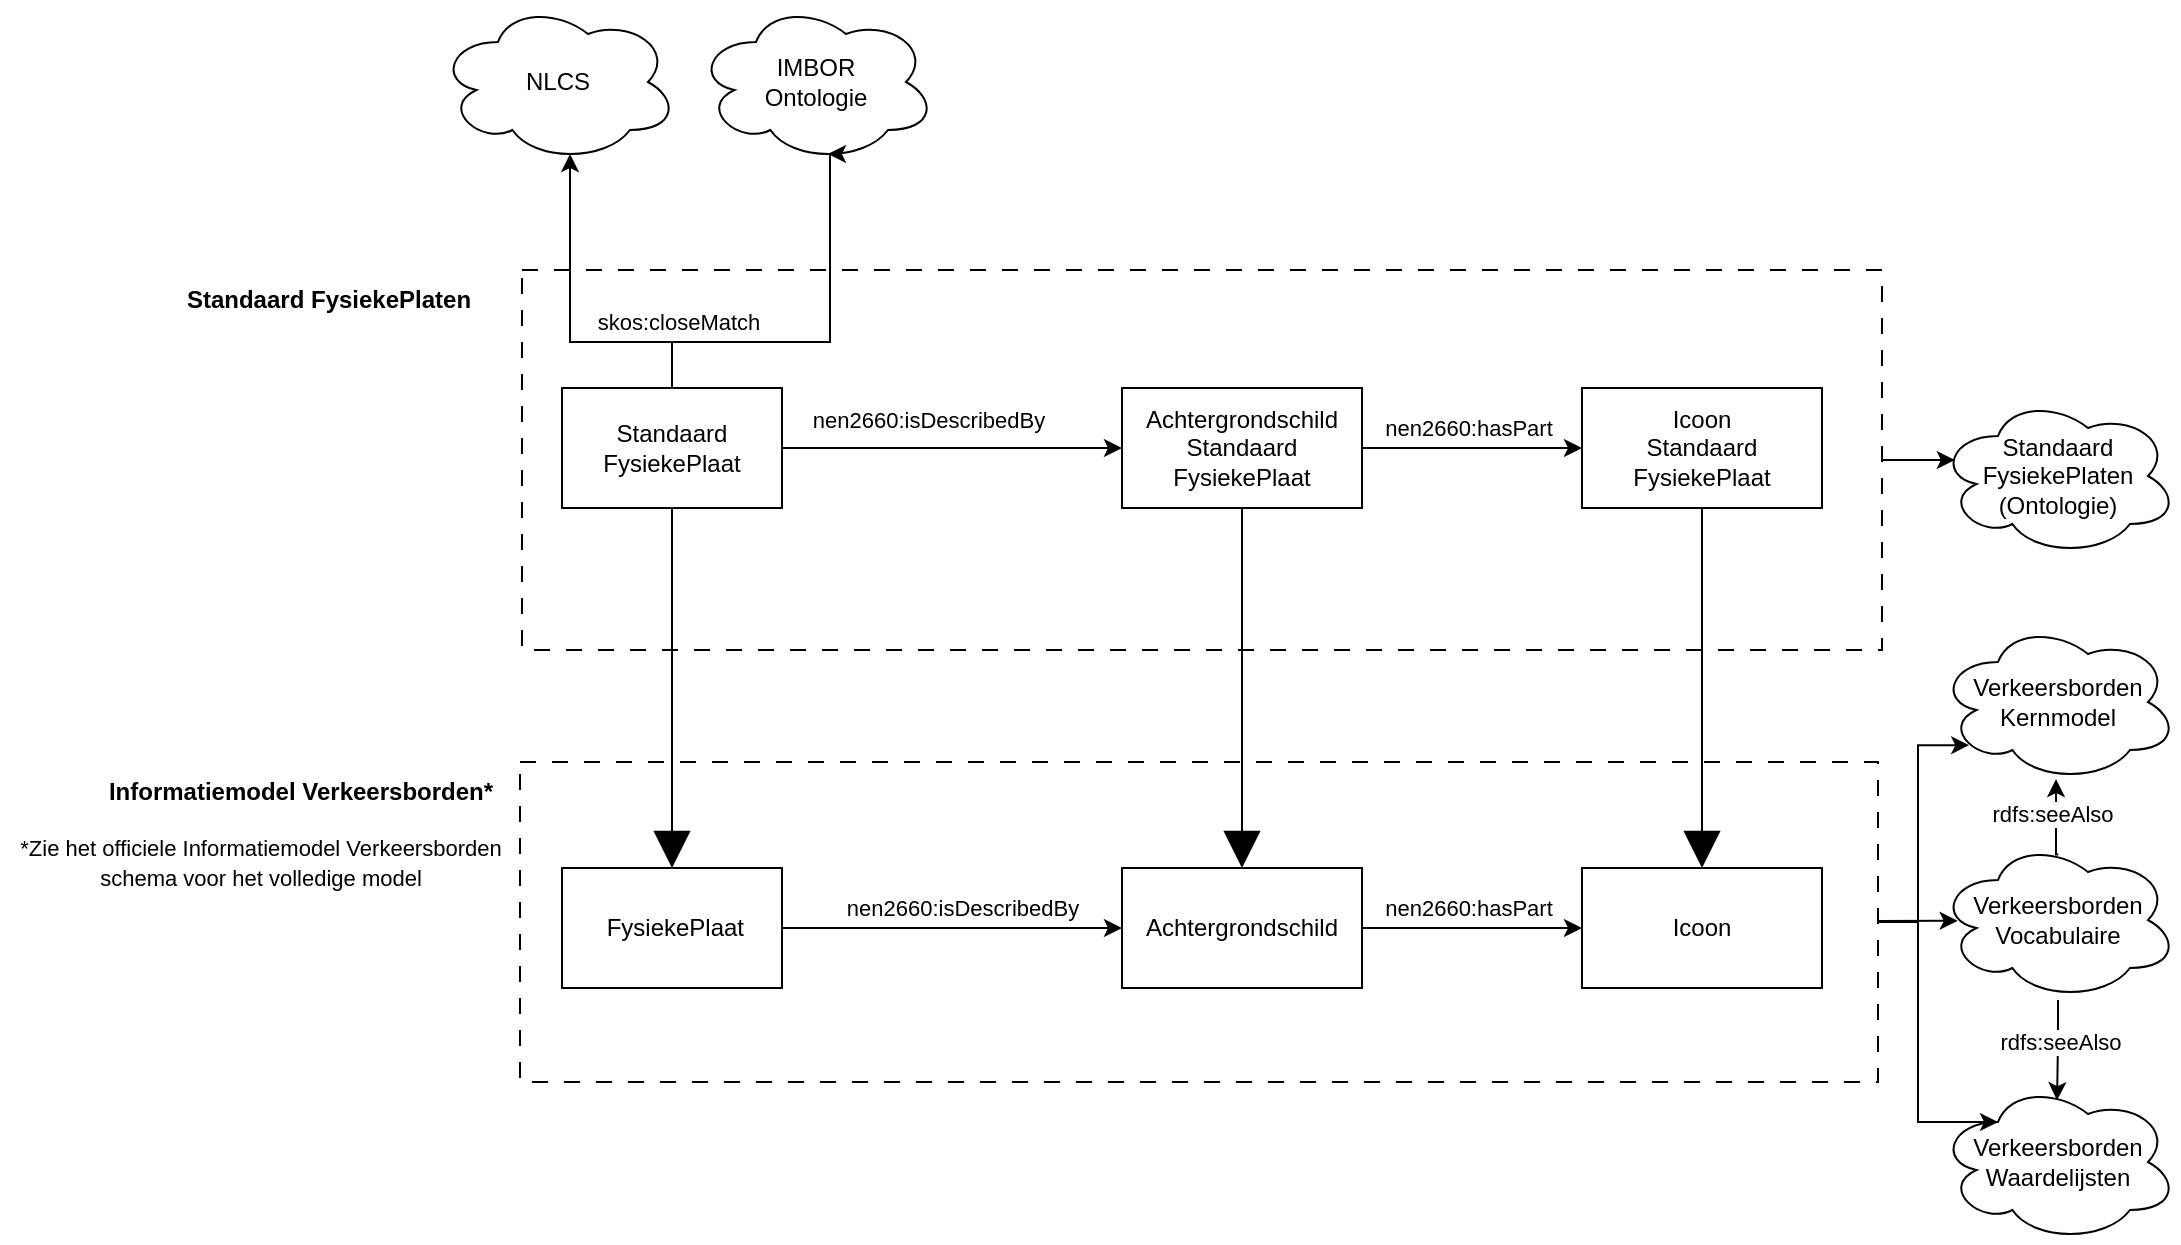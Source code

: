<mxfile version="26.0.10">
  <diagram name="Page-1" id="HdeGhgt8E5nmda2lHKkO">
    <mxGraphModel dx="3774" dy="1106" grid="1" gridSize="10" guides="1" tooltips="1" connect="1" arrows="1" fold="1" page="1" pageScale="1" pageWidth="850" pageHeight="1100" math="0" shadow="0">
      <root>
        <mxCell id="0" />
        <mxCell id="1" parent="0" />
        <mxCell id="YZ6fPwx433-cgclNYjWM-49" value="" style="rounded=0;whiteSpace=wrap;html=1;dashed=1;dashPattern=8 8;fillColor=none;" parent="1" vertex="1">
          <mxGeometry x="-829" y="680" width="679" height="160" as="geometry" />
        </mxCell>
        <mxCell id="YZ6fPwx433-cgclNYjWM-39" value="&lt;div&gt;IMBOR&lt;/div&gt;&lt;div&gt;Ontologie&lt;br&gt;&lt;/div&gt;" style="ellipse;shape=cloud;whiteSpace=wrap;html=1;" parent="1" vertex="1">
          <mxGeometry x="-741" y="300" width="120" height="80" as="geometry" />
        </mxCell>
        <mxCell id="YZ6fPwx433-cgclNYjWM-40" value="&lt;div&gt;NLCS&lt;/div&gt;" style="ellipse;shape=cloud;whiteSpace=wrap;html=1;" parent="1" vertex="1">
          <mxGeometry x="-870" y="300" width="120" height="80" as="geometry" />
        </mxCell>
        <mxCell id="YZ6fPwx433-cgclNYjWM-42" style="edgeStyle=orthogonalEdgeStyle;rounded=0;orthogonalLoop=1;jettySize=auto;html=1;exitX=1;exitY=0.5;exitDx=0;exitDy=0;entryX=0;entryY=0.5;entryDx=0;entryDy=0;" parent="1" source="YZ6fPwx433-cgclNYjWM-44" target="YZ6fPwx433-cgclNYjWM-45" edge="1">
          <mxGeometry relative="1" as="geometry" />
        </mxCell>
        <mxCell id="YZ6fPwx433-cgclNYjWM-43" value="nen2660:hasPart" style="edgeLabel;html=1;align=center;verticalAlign=middle;resizable=0;points=[];" parent="YZ6fPwx433-cgclNYjWM-42" vertex="1" connectable="0">
          <mxGeometry x="-0.252" y="-8" relative="1" as="geometry">
            <mxPoint x="12" y="-18" as="offset" />
          </mxGeometry>
        </mxCell>
        <mxCell id="YZ6fPwx433-cgclNYjWM-44" value="&lt;div&gt;Achtergrondschild&lt;/div&gt;" style="rounded=0;whiteSpace=wrap;html=1;" parent="1" vertex="1">
          <mxGeometry x="-528" y="733" width="120" height="60" as="geometry" />
        </mxCell>
        <mxCell id="YZ6fPwx433-cgclNYjWM-45" value="Icoon" style="rounded=0;whiteSpace=wrap;html=1;" parent="1" vertex="1">
          <mxGeometry x="-298" y="733" width="120" height="60" as="geometry" />
        </mxCell>
        <mxCell id="YZ6fPwx433-cgclNYjWM-46" style="edgeStyle=orthogonalEdgeStyle;rounded=0;orthogonalLoop=1;jettySize=auto;html=1;entryX=0;entryY=0.5;entryDx=0;entryDy=0;" parent="1" source="YZ6fPwx433-cgclNYjWM-48" target="YZ6fPwx433-cgclNYjWM-44" edge="1">
          <mxGeometry relative="1" as="geometry" />
        </mxCell>
        <mxCell id="YZ6fPwx433-cgclNYjWM-47" value="nen2660:isDescribedBy" style="edgeLabel;html=1;align=center;verticalAlign=middle;resizable=0;points=[];" parent="YZ6fPwx433-cgclNYjWM-46" vertex="1" connectable="0">
          <mxGeometry x="-0.419" y="3" relative="1" as="geometry">
            <mxPoint x="40" y="-7" as="offset" />
          </mxGeometry>
        </mxCell>
        <mxCell id="YZ6fPwx433-cgclNYjWM-48" value="&amp;nbsp;FysiekePlaat" style="rounded=0;whiteSpace=wrap;html=1;" parent="1" vertex="1">
          <mxGeometry x="-808" y="733" width="110" height="60" as="geometry" />
        </mxCell>
        <mxCell id="YZ6fPwx433-cgclNYjWM-50" value="&lt;div&gt;&lt;font style=&quot;font-size: 11px;&quot;&gt;*Zie het officiele Informatiemodel Verkeersborden&lt;/font&gt;&lt;/div&gt;&lt;div&gt;&lt;font style=&quot;font-size: 11px;&quot;&gt;schema voor het volledige model&lt;br&gt;&lt;/font&gt;&lt;/div&gt;" style="text;html=1;align=center;verticalAlign=middle;resizable=0;points=[];autosize=1;strokeColor=none;fillColor=none;" parent="1" vertex="1">
          <mxGeometry x="-1089" y="710" width="260" height="40" as="geometry" />
        </mxCell>
        <mxCell id="YZ6fPwx433-cgclNYjWM-51" value="&lt;b&gt;Informatiemodel Verkeersborden*&lt;/b&gt;" style="text;html=1;align=center;verticalAlign=middle;resizable=0;points=[];autosize=1;strokeColor=none;fillColor=none;" parent="1" vertex="1">
          <mxGeometry x="-1049" y="680" width="220" height="30" as="geometry" />
        </mxCell>
        <mxCell id="YZ6fPwx433-cgclNYjWM-52" value="&lt;div&gt;Verkeersborden&lt;/div&gt;&lt;div&gt;Vocabulaire&lt;br&gt;&lt;/div&gt;" style="ellipse;shape=cloud;whiteSpace=wrap;html=1;" parent="1" vertex="1">
          <mxGeometry x="-120" y="719" width="120" height="80" as="geometry" />
        </mxCell>
        <mxCell id="YZ6fPwx433-cgclNYjWM-53" value="&lt;div&gt;Verkeersborden&lt;/div&gt;&lt;div&gt;Kernmodel&lt;br&gt;&lt;/div&gt;" style="ellipse;shape=cloud;whiteSpace=wrap;html=1;" parent="1" vertex="1">
          <mxGeometry x="-120" y="610" width="120" height="80" as="geometry" />
        </mxCell>
        <mxCell id="YZ6fPwx433-cgclNYjWM-58" value="" style="rounded=0;whiteSpace=wrap;html=1;dashed=1;dashPattern=8 8;fillColor=none;" parent="1" vertex="1">
          <mxGeometry x="-828" y="434" width="680" height="190" as="geometry" />
        </mxCell>
        <mxCell id="YZ6fPwx433-cgclNYjWM-59" style="edgeStyle=orthogonalEdgeStyle;rounded=0;orthogonalLoop=1;jettySize=auto;html=1;exitX=1;exitY=0.5;exitDx=0;exitDy=0;entryX=0;entryY=0.5;entryDx=0;entryDy=0;" parent="1" source="YZ6fPwx433-cgclNYjWM-61" target="YZ6fPwx433-cgclNYjWM-62" edge="1">
          <mxGeometry relative="1" as="geometry" />
        </mxCell>
        <mxCell id="YZ6fPwx433-cgclNYjWM-60" value="nen2660:hasPart" style="edgeLabel;html=1;align=center;verticalAlign=middle;resizable=0;points=[];" parent="YZ6fPwx433-cgclNYjWM-59" vertex="1" connectable="0">
          <mxGeometry x="-0.252" y="-8" relative="1" as="geometry">
            <mxPoint x="12" y="-18" as="offset" />
          </mxGeometry>
        </mxCell>
        <mxCell id="YZ6fPwx433-cgclNYjWM-75" style="edgeStyle=orthogonalEdgeStyle;rounded=0;orthogonalLoop=1;jettySize=auto;html=1;exitX=0.5;exitY=1;exitDx=0;exitDy=0;endArrow=block;endFill=1;endSize=16;" parent="1" source="YZ6fPwx433-cgclNYjWM-61" target="YZ6fPwx433-cgclNYjWM-44" edge="1">
          <mxGeometry relative="1" as="geometry" />
        </mxCell>
        <mxCell id="YZ6fPwx433-cgclNYjWM-61" value="&lt;div&gt;Achtergrondschild&lt;/div&gt;&lt;div&gt;Standaard FysiekePlaat&lt;br&gt;&lt;/div&gt;" style="rounded=0;whiteSpace=wrap;html=1;" parent="1" vertex="1">
          <mxGeometry x="-528" y="493" width="120" height="60" as="geometry" />
        </mxCell>
        <mxCell id="YZ6fPwx433-cgclNYjWM-76" style="edgeStyle=orthogonalEdgeStyle;rounded=0;orthogonalLoop=1;jettySize=auto;html=1;exitX=0.5;exitY=1;exitDx=0;exitDy=0;entryX=0.5;entryY=0;entryDx=0;entryDy=0;endArrow=block;endFill=1;endSize=16;" parent="1" source="YZ6fPwx433-cgclNYjWM-62" target="YZ6fPwx433-cgclNYjWM-45" edge="1">
          <mxGeometry relative="1" as="geometry" />
        </mxCell>
        <mxCell id="YZ6fPwx433-cgclNYjWM-62" value="&lt;div&gt;Icoon&lt;/div&gt;&lt;div&gt;Standaard FysiekePlaat&lt;br&gt;&lt;/div&gt;" style="rounded=0;whiteSpace=wrap;html=1;" parent="1" vertex="1">
          <mxGeometry x="-298" y="493" width="120" height="60" as="geometry" />
        </mxCell>
        <mxCell id="YZ6fPwx433-cgclNYjWM-63" style="edgeStyle=orthogonalEdgeStyle;rounded=0;orthogonalLoop=1;jettySize=auto;html=1;entryX=0;entryY=0.5;entryDx=0;entryDy=0;" parent="1" source="YZ6fPwx433-cgclNYjWM-65" target="YZ6fPwx433-cgclNYjWM-61" edge="1">
          <mxGeometry relative="1" as="geometry" />
        </mxCell>
        <mxCell id="YZ6fPwx433-cgclNYjWM-64" value="nen2660:isDescribedBy" style="edgeLabel;html=1;align=center;verticalAlign=middle;resizable=0;points=[];" parent="YZ6fPwx433-cgclNYjWM-63" vertex="1" connectable="0">
          <mxGeometry x="-0.419" y="3" relative="1" as="geometry">
            <mxPoint x="23" y="-11" as="offset" />
          </mxGeometry>
        </mxCell>
        <mxCell id="YZ6fPwx433-cgclNYjWM-74" style="edgeStyle=orthogonalEdgeStyle;rounded=0;orthogonalLoop=1;jettySize=auto;html=1;entryX=0.5;entryY=0;entryDx=0;entryDy=0;endArrow=block;endFill=1;endSize=16;" parent="1" source="YZ6fPwx433-cgclNYjWM-65" target="YZ6fPwx433-cgclNYjWM-48" edge="1">
          <mxGeometry relative="1" as="geometry" />
        </mxCell>
        <mxCell id="YZ6fPwx433-cgclNYjWM-65" value="&lt;div&gt;Standaard&lt;/div&gt;&lt;div&gt;FysiekePlaat&lt;/div&gt;" style="rounded=0;whiteSpace=wrap;html=1;" parent="1" vertex="1">
          <mxGeometry x="-808" y="493" width="110" height="60" as="geometry" />
        </mxCell>
        <mxCell id="YZ6fPwx433-cgclNYjWM-67" value="&lt;b&gt;Standaard FysiekePlaten&lt;br&gt;&lt;/b&gt;" style="text;html=1;align=center;verticalAlign=middle;resizable=0;points=[];autosize=1;strokeColor=none;fillColor=none;" parent="1" vertex="1">
          <mxGeometry x="-1010" y="434" width="170" height="30" as="geometry" />
        </mxCell>
        <mxCell id="YZ6fPwx433-cgclNYjWM-69" value="&lt;div&gt;Standaard FysiekePlaten &lt;br&gt;&lt;/div&gt;&lt;div&gt;(Ontologie)&lt;br&gt;&lt;/div&gt;" style="ellipse;shape=cloud;whiteSpace=wrap;html=1;" parent="1" vertex="1">
          <mxGeometry x="-120" y="497" width="120" height="80" as="geometry" />
        </mxCell>
        <mxCell id="YZ6fPwx433-cgclNYjWM-72" style="edgeStyle=orthogonalEdgeStyle;rounded=0;orthogonalLoop=1;jettySize=auto;html=1;exitX=1;exitY=0.5;exitDx=0;exitDy=0;entryX=0.07;entryY=0.4;entryDx=0;entryDy=0;entryPerimeter=0;" parent="1" source="YZ6fPwx433-cgclNYjWM-58" target="YZ6fPwx433-cgclNYjWM-69" edge="1">
          <mxGeometry relative="1" as="geometry" />
        </mxCell>
        <mxCell id="YZ6fPwx433-cgclNYjWM-77" style="edgeStyle=orthogonalEdgeStyle;rounded=0;orthogonalLoop=1;jettySize=auto;html=1;exitX=0.5;exitY=0;exitDx=0;exitDy=0;entryX=0.55;entryY=0.95;entryDx=0;entryDy=0;entryPerimeter=0;" parent="1" source="YZ6fPwx433-cgclNYjWM-65" target="YZ6fPwx433-cgclNYjWM-40" edge="1">
          <mxGeometry relative="1" as="geometry">
            <Array as="points">
              <mxPoint x="-753" y="470" />
              <mxPoint x="-804" y="470" />
            </Array>
          </mxGeometry>
        </mxCell>
        <mxCell id="YZ6fPwx433-cgclNYjWM-78" style="edgeStyle=orthogonalEdgeStyle;rounded=0;orthogonalLoop=1;jettySize=auto;html=1;entryX=0.55;entryY=0.95;entryDx=0;entryDy=0;entryPerimeter=0;" parent="1" source="YZ6fPwx433-cgclNYjWM-65" target="YZ6fPwx433-cgclNYjWM-39" edge="1">
          <mxGeometry relative="1" as="geometry">
            <Array as="points">
              <mxPoint x="-753" y="470" />
              <mxPoint x="-674" y="470" />
            </Array>
          </mxGeometry>
        </mxCell>
        <mxCell id="YZ6fPwx433-cgclNYjWM-79" value="skos:closeMatch" style="edgeLabel;html=1;align=center;verticalAlign=middle;resizable=0;points=[];" parent="YZ6fPwx433-cgclNYjWM-78" vertex="1" connectable="0">
          <mxGeometry x="-0.574" y="-2" relative="1" as="geometry">
            <mxPoint x="-16" y="-12" as="offset" />
          </mxGeometry>
        </mxCell>
        <mxCell id="YZ6fPwx433-cgclNYjWM-80" value="&lt;div&gt;Verkeersborden&lt;/div&gt;&lt;div&gt;Waardelijsten&lt;br&gt;&lt;/div&gt;" style="ellipse;shape=cloud;whiteSpace=wrap;html=1;" parent="1" vertex="1">
          <mxGeometry x="-120" y="840" width="120" height="80" as="geometry" />
        </mxCell>
        <mxCell id="YZ6fPwx433-cgclNYjWM-87" style="edgeStyle=orthogonalEdgeStyle;rounded=0;orthogonalLoop=1;jettySize=auto;html=1;exitX=1;exitY=0.5;exitDx=0;exitDy=0;entryX=0.13;entryY=0.77;entryDx=0;entryDy=0;entryPerimeter=0;" parent="1" source="YZ6fPwx433-cgclNYjWM-49" target="YZ6fPwx433-cgclNYjWM-53" edge="1">
          <mxGeometry relative="1" as="geometry" />
        </mxCell>
        <mxCell id="YZ6fPwx433-cgclNYjWM-88" style="edgeStyle=orthogonalEdgeStyle;rounded=0;orthogonalLoop=1;jettySize=auto;html=1;entryX=0.25;entryY=0.25;entryDx=0;entryDy=0;entryPerimeter=0;" parent="1" source="YZ6fPwx433-cgclNYjWM-49" target="YZ6fPwx433-cgclNYjWM-80" edge="1">
          <mxGeometry relative="1" as="geometry" />
        </mxCell>
        <mxCell id="YZ6fPwx433-cgclNYjWM-89" style="rounded=0;orthogonalLoop=1;jettySize=auto;html=1;entryX=0.082;entryY=0.505;entryDx=0;entryDy=0;entryPerimeter=0;" parent="1" source="YZ6fPwx433-cgclNYjWM-49" target="YZ6fPwx433-cgclNYjWM-52" edge="1">
          <mxGeometry relative="1" as="geometry" />
        </mxCell>
        <mxCell id="YZ6fPwx433-cgclNYjWM-90" style="edgeStyle=orthogonalEdgeStyle;rounded=0;orthogonalLoop=1;jettySize=auto;html=1;entryX=0.496;entryY=0.114;entryDx=0;entryDy=0;entryPerimeter=0;" parent="1" source="YZ6fPwx433-cgclNYjWM-52" target="YZ6fPwx433-cgclNYjWM-80" edge="1">
          <mxGeometry relative="1" as="geometry" />
        </mxCell>
        <mxCell id="YZ6fPwx433-cgclNYjWM-91" value="rdfs:seeAlso" style="edgeLabel;html=1;align=center;verticalAlign=middle;resizable=0;points=[];" parent="YZ6fPwx433-cgclNYjWM-90" vertex="1" connectable="0">
          <mxGeometry x="-0.193" y="1" relative="1" as="geometry">
            <mxPoint x="1" y="-1" as="offset" />
          </mxGeometry>
        </mxCell>
        <mxCell id="YZ6fPwx433-cgclNYjWM-92" style="edgeStyle=orthogonalEdgeStyle;rounded=0;orthogonalLoop=1;jettySize=auto;html=1;entryX=0.492;entryY=0.982;entryDx=0;entryDy=0;entryPerimeter=0;exitX=0.501;exitY=0.091;exitDx=0;exitDy=0;exitPerimeter=0;" parent="1" source="YZ6fPwx433-cgclNYjWM-52" target="YZ6fPwx433-cgclNYjWM-53" edge="1">
          <mxGeometry relative="1" as="geometry" />
        </mxCell>
        <mxCell id="YZ6fPwx433-cgclNYjWM-93" value="rdfs:seeAlso" style="edgeLabel;html=1;align=center;verticalAlign=middle;resizable=0;points=[];" parent="YZ6fPwx433-cgclNYjWM-92" vertex="1" connectable="0">
          <mxGeometry x="0.126" y="2" relative="1" as="geometry">
            <mxPoint as="offset" />
          </mxGeometry>
        </mxCell>
      </root>
    </mxGraphModel>
  </diagram>
</mxfile>
